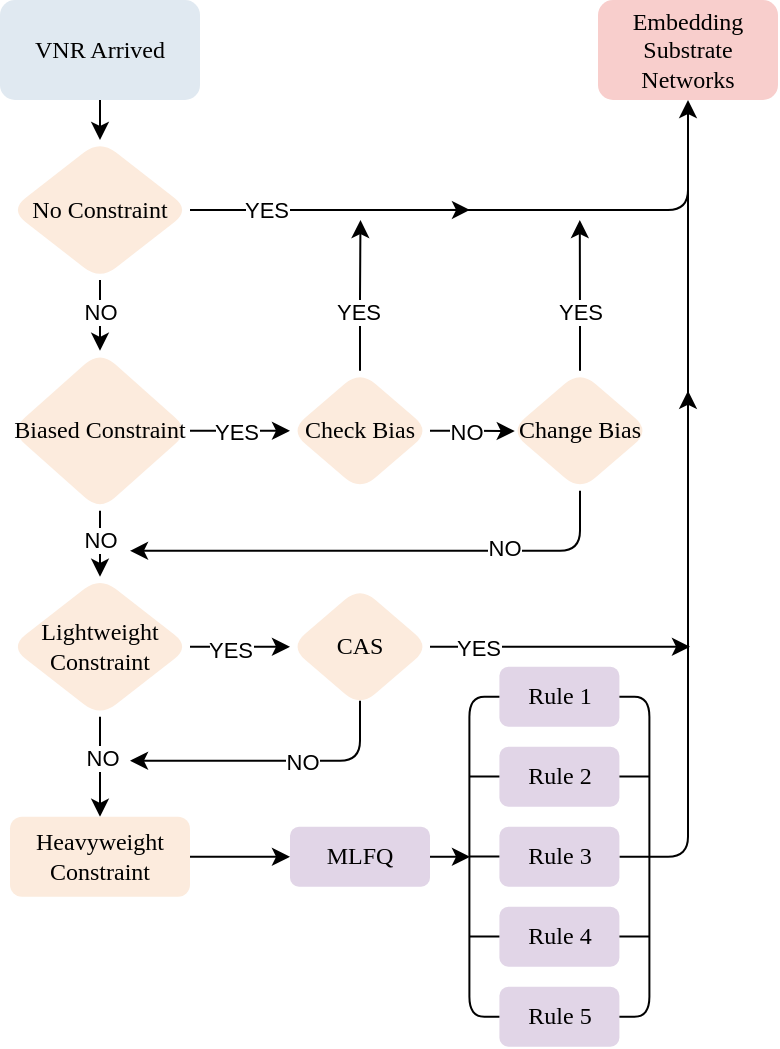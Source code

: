 <mxfile version="21.6.6" type="device">
  <diagram id="zOSpV-eab1G1ADhQ4Z4G" name="第 1 页">
    <mxGraphModel dx="489" dy="353" grid="1" gridSize="10" guides="1" tooltips="1" connect="1" arrows="1" fold="1" page="1" pageScale="1" pageWidth="400" pageHeight="530" math="0" shadow="0">
      <root>
        <mxCell id="0" />
        <mxCell id="1" parent="0" />
        <mxCell id="CSHluSMEKM3f2VHoFc_n-97" style="edgeStyle=orthogonalEdgeStyle;rounded=0;orthogonalLoop=1;jettySize=auto;html=1;exitX=0.5;exitY=1;exitDx=0;exitDy=0;entryX=0.5;entryY=0;entryDx=0;entryDy=0;fontSize=18;fontFamily=Bahnschrift Light;fontSource=https%3A%2F%2Ffonts.googleapis.com%2Fcss%3Ffamily%3DBahnschrift%2BLight;" parent="1" source="2" target="CSHluSMEKM3f2VHoFc_n-72" edge="1">
          <mxGeometry relative="1" as="geometry" />
        </mxCell>
        <mxCell id="2" value="VNR Arrived" style="rounded=1;whiteSpace=wrap;html=1;fillColor=#E0E9F1;strokeColor=none;fontSize=12;fontFamily=Bahnschrift Light;fontSource=https%3A%2F%2Ffonts.googleapis.com%2Fcss%3Ffamily%3DBahnschrift%2BLight;" parent="1" vertex="1">
          <mxGeometry x="5" width="100" height="50" as="geometry" />
        </mxCell>
        <mxCell id="CSHluSMEKM3f2VHoFc_n-99" style="edgeStyle=orthogonalEdgeStyle;rounded=0;orthogonalLoop=1;jettySize=auto;html=1;exitX=0.5;exitY=1;exitDx=0;exitDy=0;entryX=0.5;entryY=0;entryDx=0;entryDy=0;fontSize=18;fontFamily=Bahnschrift Light;fontSource=https%3A%2F%2Ffonts.googleapis.com%2Fcss%3Ffamily%3DBahnschrift%2BLight;" parent="1" source="CSHluSMEKM3f2VHoFc_n-72" target="CSHluSMEKM3f2VHoFc_n-74" edge="1">
          <mxGeometry relative="1" as="geometry" />
        </mxCell>
        <mxCell id="CSHluSMEKM3f2VHoFc_n-164" value="NO" style="edgeLabel;html=1;align=center;verticalAlign=middle;resizable=0;points=[];" parent="CSHluSMEKM3f2VHoFc_n-99" vertex="1" connectable="0">
          <mxGeometry x="-0.131" relative="1" as="geometry">
            <mxPoint as="offset" />
          </mxGeometry>
        </mxCell>
        <mxCell id="CSHluSMEKM3f2VHoFc_n-121" style="edgeStyle=orthogonalEdgeStyle;rounded=1;orthogonalLoop=1;jettySize=auto;html=1;exitX=1;exitY=0.5;exitDx=0;exitDy=0;endArrow=none;endFill=0;fontSize=18;fontFamily=Bahnschrift Light;fontSource=https%3A%2F%2Ffonts.googleapis.com%2Fcss%3Ffamily%3DBahnschrift%2BLight;" parent="1" source="CSHluSMEKM3f2VHoFc_n-72" edge="1">
          <mxGeometry relative="1" as="geometry">
            <mxPoint x="349" y="60" as="targetPoint" />
            <Array as="points">
              <mxPoint x="349" y="105" />
            </Array>
          </mxGeometry>
        </mxCell>
        <mxCell id="CSHluSMEKM3f2VHoFc_n-167" value="YES" style="edgeLabel;html=1;align=center;verticalAlign=middle;resizable=0;points=[];" parent="CSHluSMEKM3f2VHoFc_n-121" vertex="1" connectable="0">
          <mxGeometry x="-0.746" relative="1" as="geometry">
            <mxPoint as="offset" />
          </mxGeometry>
        </mxCell>
        <mxCell id="CSHluSMEKM3f2VHoFc_n-72" value="No Constraint" style="rhombus;whiteSpace=wrap;html=1;rounded=1;fontFamily=Bahnschrift Light;fillColor=#FCEBDD;strokeColor=none;fontSize=12;fontSource=https%3A%2F%2Ffonts.googleapis.com%2Fcss%3Ffamily%3DBahnschrift%2BLight;" parent="1" vertex="1">
          <mxGeometry x="10" y="70" width="90" height="70" as="geometry" />
        </mxCell>
        <mxCell id="CSHluSMEKM3f2VHoFc_n-100" style="edgeStyle=orthogonalEdgeStyle;rounded=0;orthogonalLoop=1;jettySize=auto;html=1;exitX=0.5;exitY=1;exitDx=0;exitDy=0;entryX=0.5;entryY=0;entryDx=0;entryDy=0;fontSize=18;fontFamily=Bahnschrift Light;fontSource=https%3A%2F%2Ffonts.googleapis.com%2Fcss%3Ffamily%3DBahnschrift%2BLight;" parent="1" source="CSHluSMEKM3f2VHoFc_n-74" target="CSHluSMEKM3f2VHoFc_n-75" edge="1">
          <mxGeometry relative="1" as="geometry" />
        </mxCell>
        <mxCell id="CSHluSMEKM3f2VHoFc_n-163" value="NO" style="edgeLabel;html=1;align=center;verticalAlign=middle;resizable=0;points=[];" parent="CSHluSMEKM3f2VHoFc_n-100" vertex="1" connectable="0">
          <mxGeometry x="-0.143" relative="1" as="geometry">
            <mxPoint as="offset" />
          </mxGeometry>
        </mxCell>
        <mxCell id="CSHluSMEKM3f2VHoFc_n-102" style="edgeStyle=orthogonalEdgeStyle;rounded=0;orthogonalLoop=1;jettySize=auto;html=1;exitX=1;exitY=0.5;exitDx=0;exitDy=0;entryX=0;entryY=0.5;entryDx=0;entryDy=0;fontSize=18;fontFamily=Bahnschrift Light;fontSource=https%3A%2F%2Ffonts.googleapis.com%2Fcss%3Ffamily%3DBahnschrift%2BLight;" parent="1" source="CSHluSMEKM3f2VHoFc_n-74" target="CSHluSMEKM3f2VHoFc_n-78" edge="1">
          <mxGeometry relative="1" as="geometry" />
        </mxCell>
        <mxCell id="CSHluSMEKM3f2VHoFc_n-172" value="YES" style="edgeLabel;html=1;align=center;verticalAlign=middle;resizable=0;points=[];" parent="CSHluSMEKM3f2VHoFc_n-102" vertex="1" connectable="0">
          <mxGeometry x="-0.1" relative="1" as="geometry">
            <mxPoint as="offset" />
          </mxGeometry>
        </mxCell>
        <mxCell id="CSHluSMEKM3f2VHoFc_n-74" value="Biased Constraint" style="rhombus;whiteSpace=wrap;html=1;rounded=1;fontFamily=Bahnschrift Light;fillColor=#FCEBDD;strokeColor=none;fontSize=12;fontSource=https%3A%2F%2Ffonts.googleapis.com%2Fcss%3Ffamily%3DBahnschrift%2BLight;" parent="1" vertex="1">
          <mxGeometry x="10" y="175.41" width="90" height="80" as="geometry" />
        </mxCell>
        <mxCell id="CSHluSMEKM3f2VHoFc_n-101" style="edgeStyle=orthogonalEdgeStyle;rounded=0;orthogonalLoop=1;jettySize=auto;html=1;exitX=0.5;exitY=1;exitDx=0;exitDy=0;entryX=0.5;entryY=0;entryDx=0;entryDy=0;fontSize=18;fontFamily=Bahnschrift Light;fontSource=https%3A%2F%2Ffonts.googleapis.com%2Fcss%3Ffamily%3DBahnschrift%2BLight;" parent="1" source="CSHluSMEKM3f2VHoFc_n-75" target="CSHluSMEKM3f2VHoFc_n-179" edge="1">
          <mxGeometry relative="1" as="geometry">
            <mxPoint x="55" y="408.38" as="targetPoint" />
          </mxGeometry>
        </mxCell>
        <mxCell id="CSHluSMEKM3f2VHoFc_n-165" value="NO" style="edgeLabel;html=1;align=center;verticalAlign=middle;resizable=0;points=[];" parent="CSHluSMEKM3f2VHoFc_n-101" vertex="1" connectable="0">
          <mxGeometry x="-0.18" y="1" relative="1" as="geometry">
            <mxPoint as="offset" />
          </mxGeometry>
        </mxCell>
        <mxCell id="CSHluSMEKM3f2VHoFc_n-125" style="edgeStyle=orthogonalEdgeStyle;rounded=0;orthogonalLoop=1;jettySize=auto;html=1;exitX=1;exitY=0.5;exitDx=0;exitDy=0;entryX=0;entryY=0.5;entryDx=0;entryDy=0;fontSize=18;fontFamily=Bahnschrift Light;fontSource=https%3A%2F%2Ffonts.googleapis.com%2Fcss%3Ffamily%3DBahnschrift%2BLight;" parent="1" source="CSHluSMEKM3f2VHoFc_n-75" target="CSHluSMEKM3f2VHoFc_n-114" edge="1">
          <mxGeometry relative="1" as="geometry" />
        </mxCell>
        <mxCell id="CSHluSMEKM3f2VHoFc_n-175" value="YES" style="edgeLabel;html=1;align=center;verticalAlign=middle;resizable=0;points=[];" parent="CSHluSMEKM3f2VHoFc_n-125" vertex="1" connectable="0">
          <mxGeometry x="-0.2" y="-1" relative="1" as="geometry">
            <mxPoint as="offset" />
          </mxGeometry>
        </mxCell>
        <mxCell id="CSHluSMEKM3f2VHoFc_n-75" value="Lightweight Constraint" style="rhombus;whiteSpace=wrap;html=1;rounded=1;fontFamily=Bahnschrift Light;fillColor=#FCEBDD;strokeColor=none;fontSize=12;fontSource=https%3A%2F%2Ffonts.googleapis.com%2Fcss%3Ffamily%3DBahnschrift%2BLight;" parent="1" vertex="1">
          <mxGeometry x="10" y="288.38" width="90" height="70" as="geometry" />
        </mxCell>
        <mxCell id="CSHluSMEKM3f2VHoFc_n-106" style="edgeStyle=orthogonalEdgeStyle;rounded=0;orthogonalLoop=1;jettySize=auto;html=1;exitX=1;exitY=0.5;exitDx=0;exitDy=0;entryX=0;entryY=0.5;entryDx=0;entryDy=0;fontSize=18;fontFamily=Bahnschrift Light;fontSource=https%3A%2F%2Ffonts.googleapis.com%2Fcss%3Ffamily%3DBahnschrift%2BLight;" parent="1" source="CSHluSMEKM3f2VHoFc_n-179" target="CSHluSMEKM3f2VHoFc_n-81" edge="1">
          <mxGeometry relative="1" as="geometry">
            <mxPoint x="110" y="429.38" as="sourcePoint" />
          </mxGeometry>
        </mxCell>
        <mxCell id="CSHluSMEKM3f2VHoFc_n-77" value="Embedding Substrate Networks" style="rounded=1;whiteSpace=wrap;html=1;fontFamily=Bahnschrift Light;fillColor=#F8CECC;strokeColor=none;fontSize=12;fontSource=https%3A%2F%2Ffonts.googleapis.com%2Fcss%3Ffamily%3DBahnschrift%2BLight;" parent="1" vertex="1">
          <mxGeometry x="304" width="90" height="50" as="geometry" />
        </mxCell>
        <mxCell id="CSHluSMEKM3f2VHoFc_n-119" style="edgeStyle=orthogonalEdgeStyle;rounded=0;orthogonalLoop=1;jettySize=auto;html=1;exitX=1;exitY=0.5;exitDx=0;exitDy=0;entryX=0.034;entryY=0.502;entryDx=0;entryDy=0;entryPerimeter=0;fontSize=18;fontFamily=Bahnschrift Light;fontSource=https%3A%2F%2Ffonts.googleapis.com%2Fcss%3Ffamily%3DBahnschrift%2BLight;" parent="1" source="CSHluSMEKM3f2VHoFc_n-78" target="CSHluSMEKM3f2VHoFc_n-113" edge="1">
          <mxGeometry relative="1" as="geometry" />
        </mxCell>
        <mxCell id="CSHluSMEKM3f2VHoFc_n-174" value="NO" style="edgeLabel;html=1;align=center;verticalAlign=middle;resizable=0;points=[];" parent="CSHluSMEKM3f2VHoFc_n-119" vertex="1" connectable="0">
          <mxGeometry x="-0.134" relative="1" as="geometry">
            <mxPoint x="-1" as="offset" />
          </mxGeometry>
        </mxCell>
        <mxCell id="CSHluSMEKM3f2VHoFc_n-124" style="edgeStyle=orthogonalEdgeStyle;rounded=0;orthogonalLoop=1;jettySize=auto;html=1;exitX=0.5;exitY=0;exitDx=0;exitDy=0;fontSize=18;fontFamily=Bahnschrift Light;fontSource=https%3A%2F%2Ffonts.googleapis.com%2Fcss%3Ffamily%3DBahnschrift%2BLight;" parent="1" source="CSHluSMEKM3f2VHoFc_n-78" edge="1">
          <mxGeometry relative="1" as="geometry">
            <mxPoint x="185.241" y="110" as="targetPoint" />
          </mxGeometry>
        </mxCell>
        <mxCell id="CSHluSMEKM3f2VHoFc_n-168" value="YES" style="edgeLabel;html=1;align=center;verticalAlign=middle;resizable=0;points=[];" parent="CSHluSMEKM3f2VHoFc_n-124" vertex="1" connectable="0">
          <mxGeometry x="-0.224" y="1" relative="1" as="geometry">
            <mxPoint as="offset" />
          </mxGeometry>
        </mxCell>
        <mxCell id="CSHluSMEKM3f2VHoFc_n-78" value="Check Bias" style="rhombus;whiteSpace=wrap;html=1;rounded=1;fontFamily=Bahnschrift Light;fillColor=#FCEBDD;strokeColor=none;fontSize=12;fontSource=https%3A%2F%2Ffonts.googleapis.com%2Fcss%3Ffamily%3DBahnschrift%2BLight;" parent="1" vertex="1">
          <mxGeometry x="150" y="185.41" width="70" height="60" as="geometry" />
        </mxCell>
        <mxCell id="CSHluSMEKM3f2VHoFc_n-181" style="edgeStyle=orthogonalEdgeStyle;rounded=0;orthogonalLoop=1;jettySize=auto;html=1;exitX=1;exitY=0.5;exitDx=0;exitDy=0;" parent="1" source="CSHluSMEKM3f2VHoFc_n-81" edge="1">
          <mxGeometry relative="1" as="geometry">
            <mxPoint x="240" y="428.38" as="targetPoint" />
          </mxGeometry>
        </mxCell>
        <mxCell id="CSHluSMEKM3f2VHoFc_n-81" value="MLFQ" style="rounded=1;whiteSpace=wrap;html=1;strokeColor=none;fontFamily=Bahnschrift Light;fillColor=#E1D5E7;fontSize=12;fontSource=https%3A%2F%2Ffonts.googleapis.com%2Fcss%3Ffamily%3DBahnschrift%2BLight;" parent="1" vertex="1">
          <mxGeometry x="150" y="413.38" width="70" height="30" as="geometry" />
        </mxCell>
        <mxCell id="CSHluSMEKM3f2VHoFc_n-129" style="edgeStyle=none;rounded=0;orthogonalLoop=1;jettySize=auto;html=1;exitX=0;exitY=0.5;exitDx=0;exitDy=0;fontSize=18;fontFamily=Bahnschrift Light;fontSource=https%3A%2F%2Ffonts.googleapis.com%2Fcss%3Ffamily%3DBahnschrift%2BLight;" parent="1" source="CSHluSMEKM3f2VHoFc_n-83" edge="1">
          <mxGeometry relative="1" as="geometry">
            <mxPoint x="254.684" y="348.357" as="targetPoint" />
          </mxGeometry>
        </mxCell>
        <mxCell id="CSHluSMEKM3f2VHoFc_n-83" value="Rule 1" style="rounded=1;whiteSpace=wrap;html=1;fontFamily=Bahnschrift Light;fillColor=#E1D5E7;strokeColor=none;fontSize=12;fontSource=https%3A%2F%2Ffonts.googleapis.com%2Fcss%3Ffamily%3DBahnschrift%2BLight;" parent="1" vertex="1">
          <mxGeometry x="254.7" y="333.38" width="60" height="30" as="geometry" />
        </mxCell>
        <mxCell id="CSHluSMEKM3f2VHoFc_n-92" value="Rule 2" style="rounded=1;whiteSpace=wrap;html=1;fontFamily=Bahnschrift Light;fillColor=#E1D5E7;strokeColor=none;fontSize=12;fontSource=https%3A%2F%2Ffonts.googleapis.com%2Fcss%3Ffamily%3DBahnschrift%2BLight;" parent="1" vertex="1">
          <mxGeometry x="254.7" y="373.38" width="60" height="30" as="geometry" />
        </mxCell>
        <mxCell id="CSHluSMEKM3f2VHoFc_n-180" style="edgeStyle=orthogonalEdgeStyle;rounded=1;orthogonalLoop=1;jettySize=auto;html=1;exitX=1;exitY=0.5;exitDx=0;exitDy=0;entryX=0.5;entryY=1;entryDx=0;entryDy=0;" parent="1" source="CSHluSMEKM3f2VHoFc_n-93" target="CSHluSMEKM3f2VHoFc_n-77" edge="1">
          <mxGeometry relative="1" as="geometry" />
        </mxCell>
        <mxCell id="CSHluSMEKM3f2VHoFc_n-93" value="Rule 3" style="rounded=1;whiteSpace=wrap;html=1;fontFamily=Bahnschrift Light;fillColor=#E1D5E7;strokeColor=none;fontSize=12;fontSource=https%3A%2F%2Ffonts.googleapis.com%2Fcss%3Ffamily%3DBahnschrift%2BLight;" parent="1" vertex="1">
          <mxGeometry x="254.7" y="413.38" width="60" height="30" as="geometry" />
        </mxCell>
        <mxCell id="CSHluSMEKM3f2VHoFc_n-94" value="Rule 4" style="rounded=1;whiteSpace=wrap;html=1;fontFamily=Bahnschrift Light;fillColor=#E1D5E7;strokeColor=none;fontSize=12;fontSource=https%3A%2F%2Ffonts.googleapis.com%2Fcss%3Ffamily%3DBahnschrift%2BLight;" parent="1" vertex="1">
          <mxGeometry x="254.7" y="453.38" width="60" height="30" as="geometry" />
        </mxCell>
        <mxCell id="CSHluSMEKM3f2VHoFc_n-95" value="Rule 5" style="rounded=1;whiteSpace=wrap;html=1;fontFamily=Bahnschrift Light;fillColor=#E1D5E7;strokeColor=none;fontSize=12;fontSource=https%3A%2F%2Ffonts.googleapis.com%2Fcss%3Ffamily%3DBahnschrift%2BLight;" parent="1" vertex="1">
          <mxGeometry x="254.7" y="493.38" width="60" height="30" as="geometry" />
        </mxCell>
        <mxCell id="CSHluSMEKM3f2VHoFc_n-123" style="edgeStyle=orthogonalEdgeStyle;rounded=0;orthogonalLoop=1;jettySize=auto;html=1;exitX=0.5;exitY=0;exitDx=0;exitDy=0;fontSize=18;fontFamily=Bahnschrift Light;fontSource=https%3A%2F%2Ffonts.googleapis.com%2Fcss%3Ffamily%3DBahnschrift%2BLight;" parent="1" source="CSHluSMEKM3f2VHoFc_n-113" edge="1">
          <mxGeometry relative="1" as="geometry">
            <mxPoint x="294.897" y="110" as="targetPoint" />
            <Array as="points">
              <mxPoint x="295" y="160" />
              <mxPoint x="295" y="160" />
            </Array>
          </mxGeometry>
        </mxCell>
        <mxCell id="CSHluSMEKM3f2VHoFc_n-171" value="YES" style="edgeLabel;html=1;align=center;verticalAlign=middle;resizable=0;points=[];" parent="CSHluSMEKM3f2VHoFc_n-123" vertex="1" connectable="0">
          <mxGeometry x="-0.218" relative="1" as="geometry">
            <mxPoint as="offset" />
          </mxGeometry>
        </mxCell>
        <mxCell id="CSHluSMEKM3f2VHoFc_n-154" style="edgeStyle=orthogonalEdgeStyle;rounded=1;orthogonalLoop=1;jettySize=auto;html=1;exitX=0.5;exitY=1;exitDx=0;exitDy=0;fontSize=18;fontFamily=Bahnschrift Light;fontSource=https%3A%2F%2Ffonts.googleapis.com%2Fcss%3Ffamily%3DBahnschrift%2BLight;" parent="1" source="CSHluSMEKM3f2VHoFc_n-113" edge="1">
          <mxGeometry relative="1" as="geometry">
            <mxPoint x="70" y="275.41" as="targetPoint" />
            <Array as="points">
              <mxPoint x="295" y="275.41" />
              <mxPoint x="240" y="275.41" />
            </Array>
          </mxGeometry>
        </mxCell>
        <mxCell id="CSHluSMEKM3f2VHoFc_n-166" value="NO" style="edgeLabel;html=1;align=center;verticalAlign=middle;resizable=0;points=[];" parent="CSHluSMEKM3f2VHoFc_n-154" vertex="1" connectable="0">
          <mxGeometry x="-0.468" y="-2" relative="1" as="geometry">
            <mxPoint as="offset" />
          </mxGeometry>
        </mxCell>
        <mxCell id="CSHluSMEKM3f2VHoFc_n-113" value="Change Bias" style="rhombus;whiteSpace=wrap;html=1;rounded=1;fontFamily=Bahnschrift Light;fillColor=#FCEBDD;strokeColor=none;fontSize=12;fontSource=https%3A%2F%2Ffonts.googleapis.com%2Fcss%3Ffamily%3DBahnschrift%2BLight;" parent="1" vertex="1">
          <mxGeometry x="260" y="185.41" width="70" height="60" as="geometry" />
        </mxCell>
        <mxCell id="CSHluSMEKM3f2VHoFc_n-144" style="edgeStyle=none;rounded=0;orthogonalLoop=1;jettySize=auto;html=1;exitX=1;exitY=0.5;exitDx=0;exitDy=0;fontSize=18;fontFamily=Bahnschrift Light;fontSource=https%3A%2F%2Ffonts.googleapis.com%2Fcss%3Ffamily%3DBahnschrift%2BLight;" parent="1" source="CSHluSMEKM3f2VHoFc_n-114" edge="1">
          <mxGeometry relative="1" as="geometry">
            <mxPoint x="350" y="323.38" as="targetPoint" />
          </mxGeometry>
        </mxCell>
        <mxCell id="CSHluSMEKM3f2VHoFc_n-176" value="YES" style="edgeLabel;html=1;align=center;verticalAlign=middle;resizable=0;points=[];" parent="CSHluSMEKM3f2VHoFc_n-144" vertex="1" connectable="0">
          <mxGeometry x="-0.637" relative="1" as="geometry">
            <mxPoint as="offset" />
          </mxGeometry>
        </mxCell>
        <mxCell id="CSHluSMEKM3f2VHoFc_n-114" value="CAS" style="rhombus;whiteSpace=wrap;html=1;rounded=1;fontFamily=Bahnschrift Light;fillColor=#FCEBDD;strokeColor=none;fontSize=12;fontSource=https%3A%2F%2Ffonts.googleapis.com%2Fcss%3Ffamily%3DBahnschrift%2BLight;" parent="1" vertex="1">
          <mxGeometry x="150" y="293.38" width="70" height="60" as="geometry" />
        </mxCell>
        <mxCell id="CSHluSMEKM3f2VHoFc_n-128" style="edgeStyle=orthogonalEdgeStyle;rounded=1;orthogonalLoop=1;jettySize=auto;html=1;endArrow=none;endFill=0;entryX=0;entryY=0.5;entryDx=0;entryDy=0;exitX=0;exitY=0.5;exitDx=0;exitDy=0;fontSize=18;fontFamily=Bahnschrift Light;fontSource=https%3A%2F%2Ffonts.googleapis.com%2Fcss%3Ffamily%3DBahnschrift%2BLight;" parent="1" source="CSHluSMEKM3f2VHoFc_n-95" target="CSHluSMEKM3f2VHoFc_n-83" edge="1">
          <mxGeometry relative="1" as="geometry">
            <mxPoint x="239.7" y="348.38" as="targetPoint" />
            <mxPoint x="239.7" y="508.38" as="sourcePoint" />
            <Array as="points">
              <mxPoint x="239.7" y="508.38" />
              <mxPoint x="239.7" y="348.38" />
            </Array>
          </mxGeometry>
        </mxCell>
        <mxCell id="CSHluSMEKM3f2VHoFc_n-132" style="edgeStyle=orthogonalEdgeStyle;rounded=0;orthogonalLoop=1;jettySize=auto;html=1;exitX=1;exitY=0.5;exitDx=0;exitDy=0;endArrow=none;endFill=0;entryX=0;entryY=0.5;entryDx=0;entryDy=0;fontSize=18;fontFamily=Bahnschrift Light;fontSource=https%3A%2F%2Ffonts.googleapis.com%2Fcss%3Ffamily%3DBahnschrift%2BLight;" parent="1" target="CSHluSMEKM3f2VHoFc_n-94" edge="1">
          <mxGeometry relative="1" as="geometry">
            <mxPoint x="269.7" y="468.47" as="targetPoint" />
            <mxPoint x="239.7" y="468.28" as="sourcePoint" />
          </mxGeometry>
        </mxCell>
        <mxCell id="CSHluSMEKM3f2VHoFc_n-133" style="edgeStyle=orthogonalEdgeStyle;rounded=0;orthogonalLoop=1;jettySize=auto;html=1;exitX=1;exitY=0.5;exitDx=0;exitDy=0;endArrow=none;endFill=0;entryX=0;entryY=0.5;entryDx=0;entryDy=0;fontSize=18;fontFamily=Bahnschrift Light;fontSource=https%3A%2F%2Ffonts.googleapis.com%2Fcss%3Ffamily%3DBahnschrift%2BLight;" parent="1" target="CSHluSMEKM3f2VHoFc_n-93" edge="1">
          <mxGeometry relative="1" as="geometry">
            <mxPoint x="269.7" y="428.47" as="targetPoint" />
            <mxPoint x="239.7" y="428.28" as="sourcePoint" />
          </mxGeometry>
        </mxCell>
        <mxCell id="CSHluSMEKM3f2VHoFc_n-134" style="edgeStyle=orthogonalEdgeStyle;rounded=0;orthogonalLoop=1;jettySize=auto;html=1;exitX=1;exitY=0.5;exitDx=0;exitDy=0;endArrow=none;endFill=0;entryX=0;entryY=0.5;entryDx=0;entryDy=0;fontSize=18;fontFamily=Bahnschrift Light;fontSource=https%3A%2F%2Ffonts.googleapis.com%2Fcss%3Ffamily%3DBahnschrift%2BLight;" parent="1" target="CSHluSMEKM3f2VHoFc_n-92" edge="1">
          <mxGeometry relative="1" as="geometry">
            <mxPoint x="249.7" y="388.38" as="targetPoint" />
            <mxPoint x="239.7" y="388.28" as="sourcePoint" />
          </mxGeometry>
        </mxCell>
        <mxCell id="CSHluSMEKM3f2VHoFc_n-135" style="edgeStyle=none;rounded=0;orthogonalLoop=1;jettySize=auto;html=1;exitX=0;exitY=0.5;exitDx=0;exitDy=0;fontSize=18;fontFamily=Bahnschrift Light;fontSource=https%3A%2F%2Ffonts.googleapis.com%2Fcss%3Ffamily%3DBahnschrift%2BLight;" parent="1" edge="1">
          <mxGeometry relative="1" as="geometry">
            <mxPoint x="329.684" y="348.367" as="targetPoint" />
            <mxPoint x="329.7" y="348.39" as="sourcePoint" />
          </mxGeometry>
        </mxCell>
        <mxCell id="CSHluSMEKM3f2VHoFc_n-137" style="edgeStyle=orthogonalEdgeStyle;rounded=0;orthogonalLoop=1;jettySize=auto;html=1;exitX=1;exitY=0.5;exitDx=0;exitDy=0;endArrow=none;endFill=0;entryX=0;entryY=0.5;entryDx=0;entryDy=0;fontSize=18;fontFamily=Bahnschrift Light;fontSource=https%3A%2F%2Ffonts.googleapis.com%2Fcss%3Ffamily%3DBahnschrift%2BLight;" parent="1" edge="1">
          <mxGeometry relative="1" as="geometry">
            <mxPoint x="329.7" y="468.39" as="targetPoint" />
            <mxPoint x="314.7" y="468.29" as="sourcePoint" />
          </mxGeometry>
        </mxCell>
        <mxCell id="CSHluSMEKM3f2VHoFc_n-139" style="edgeStyle=orthogonalEdgeStyle;rounded=0;orthogonalLoop=1;jettySize=auto;html=1;exitX=1;exitY=0.5;exitDx=0;exitDy=0;endArrow=none;endFill=0;entryX=0;entryY=0.5;entryDx=0;entryDy=0;fontSize=18;fontFamily=Bahnschrift Light;fontSource=https%3A%2F%2Ffonts.googleapis.com%2Fcss%3Ffamily%3DBahnschrift%2BLight;" parent="1" edge="1">
          <mxGeometry relative="1" as="geometry">
            <mxPoint x="329.7" y="388.39" as="targetPoint" />
            <mxPoint x="314.7" y="388.29" as="sourcePoint" />
          </mxGeometry>
        </mxCell>
        <mxCell id="CSHluSMEKM3f2VHoFc_n-142" style="edgeStyle=orthogonalEdgeStyle;rounded=1;orthogonalLoop=1;jettySize=auto;html=1;endArrow=none;endFill=0;entryX=1;entryY=0.5;entryDx=0;entryDy=0;exitX=1;exitY=0.5;exitDx=0;exitDy=0;fontSize=18;fontFamily=Bahnschrift Light;fontSource=https%3A%2F%2Ffonts.googleapis.com%2Fcss%3Ffamily%3DBahnschrift%2BLight;" parent="1" source="CSHluSMEKM3f2VHoFc_n-95" target="CSHluSMEKM3f2VHoFc_n-83" edge="1">
          <mxGeometry relative="1" as="geometry">
            <mxPoint x="329.7" y="348.38" as="targetPoint" />
            <mxPoint x="329.7" y="508.38" as="sourcePoint" />
            <Array as="points">
              <mxPoint x="329.7" y="508.38" />
              <mxPoint x="329.7" y="348.38" />
            </Array>
          </mxGeometry>
        </mxCell>
        <mxCell id="CSHluSMEKM3f2VHoFc_n-153" value="" style="endArrow=classic;html=1;rounded=0;fontSize=18;fontFamily=Bahnschrift Light;fontSource=https%3A%2F%2Ffonts.googleapis.com%2Fcss%3Ffamily%3DBahnschrift%2BLight;" parent="1" edge="1">
          <mxGeometry width="50" height="50" relative="1" as="geometry">
            <mxPoint x="349" y="225.41" as="sourcePoint" />
            <mxPoint x="349" y="195.41" as="targetPoint" />
          </mxGeometry>
        </mxCell>
        <mxCell id="CSHluSMEKM3f2VHoFc_n-159" style="edgeStyle=orthogonalEdgeStyle;rounded=1;orthogonalLoop=1;jettySize=auto;html=1;exitX=0.5;exitY=1;exitDx=0;exitDy=0;fontSize=18;fontFamily=Bahnschrift Light;fontSource=https%3A%2F%2Ffonts.googleapis.com%2Fcss%3Ffamily%3DBahnschrift%2BLight;" parent="1" edge="1">
          <mxGeometry relative="1" as="geometry">
            <mxPoint x="70" y="380.38" as="targetPoint" />
            <mxPoint x="185" y="350.38" as="sourcePoint" />
            <Array as="points">
              <mxPoint x="185" y="380.38" />
              <mxPoint x="130" y="380.38" />
            </Array>
          </mxGeometry>
        </mxCell>
        <mxCell id="CSHluSMEKM3f2VHoFc_n-178" value="NO" style="edgeLabel;html=1;align=center;verticalAlign=middle;resizable=0;points=[];" parent="CSHluSMEKM3f2VHoFc_n-159" vertex="1" connectable="0">
          <mxGeometry x="-0.186" relative="1" as="geometry">
            <mxPoint as="offset" />
          </mxGeometry>
        </mxCell>
        <mxCell id="CSHluSMEKM3f2VHoFc_n-162" value="" style="endArrow=classic;html=1;rounded=0;fontSize=18;fontFamily=Bahnschrift Light;fontSource=https%3A%2F%2Ffonts.googleapis.com%2Fcss%3Ffamily%3DBahnschrift%2BLight;" parent="1" edge="1">
          <mxGeometry width="50" height="50" relative="1" as="geometry">
            <mxPoint x="230" y="104.97" as="sourcePoint" />
            <mxPoint x="240" y="104.97" as="targetPoint" />
          </mxGeometry>
        </mxCell>
        <mxCell id="CSHluSMEKM3f2VHoFc_n-179" value="Heavyweight Constraint" style="rounded=1;whiteSpace=wrap;html=1;fillColor=#FCEBDD;strokeColor=none;fontSize=12;fontFamily=Bahnschrift Light;fontSource=https%3A%2F%2Ffonts.googleapis.com%2Fcss%3Ffamily%3DBahnschrift%2BLight;" parent="1" vertex="1">
          <mxGeometry x="10" y="408.38" width="90" height="40" as="geometry" />
        </mxCell>
      </root>
    </mxGraphModel>
  </diagram>
</mxfile>
